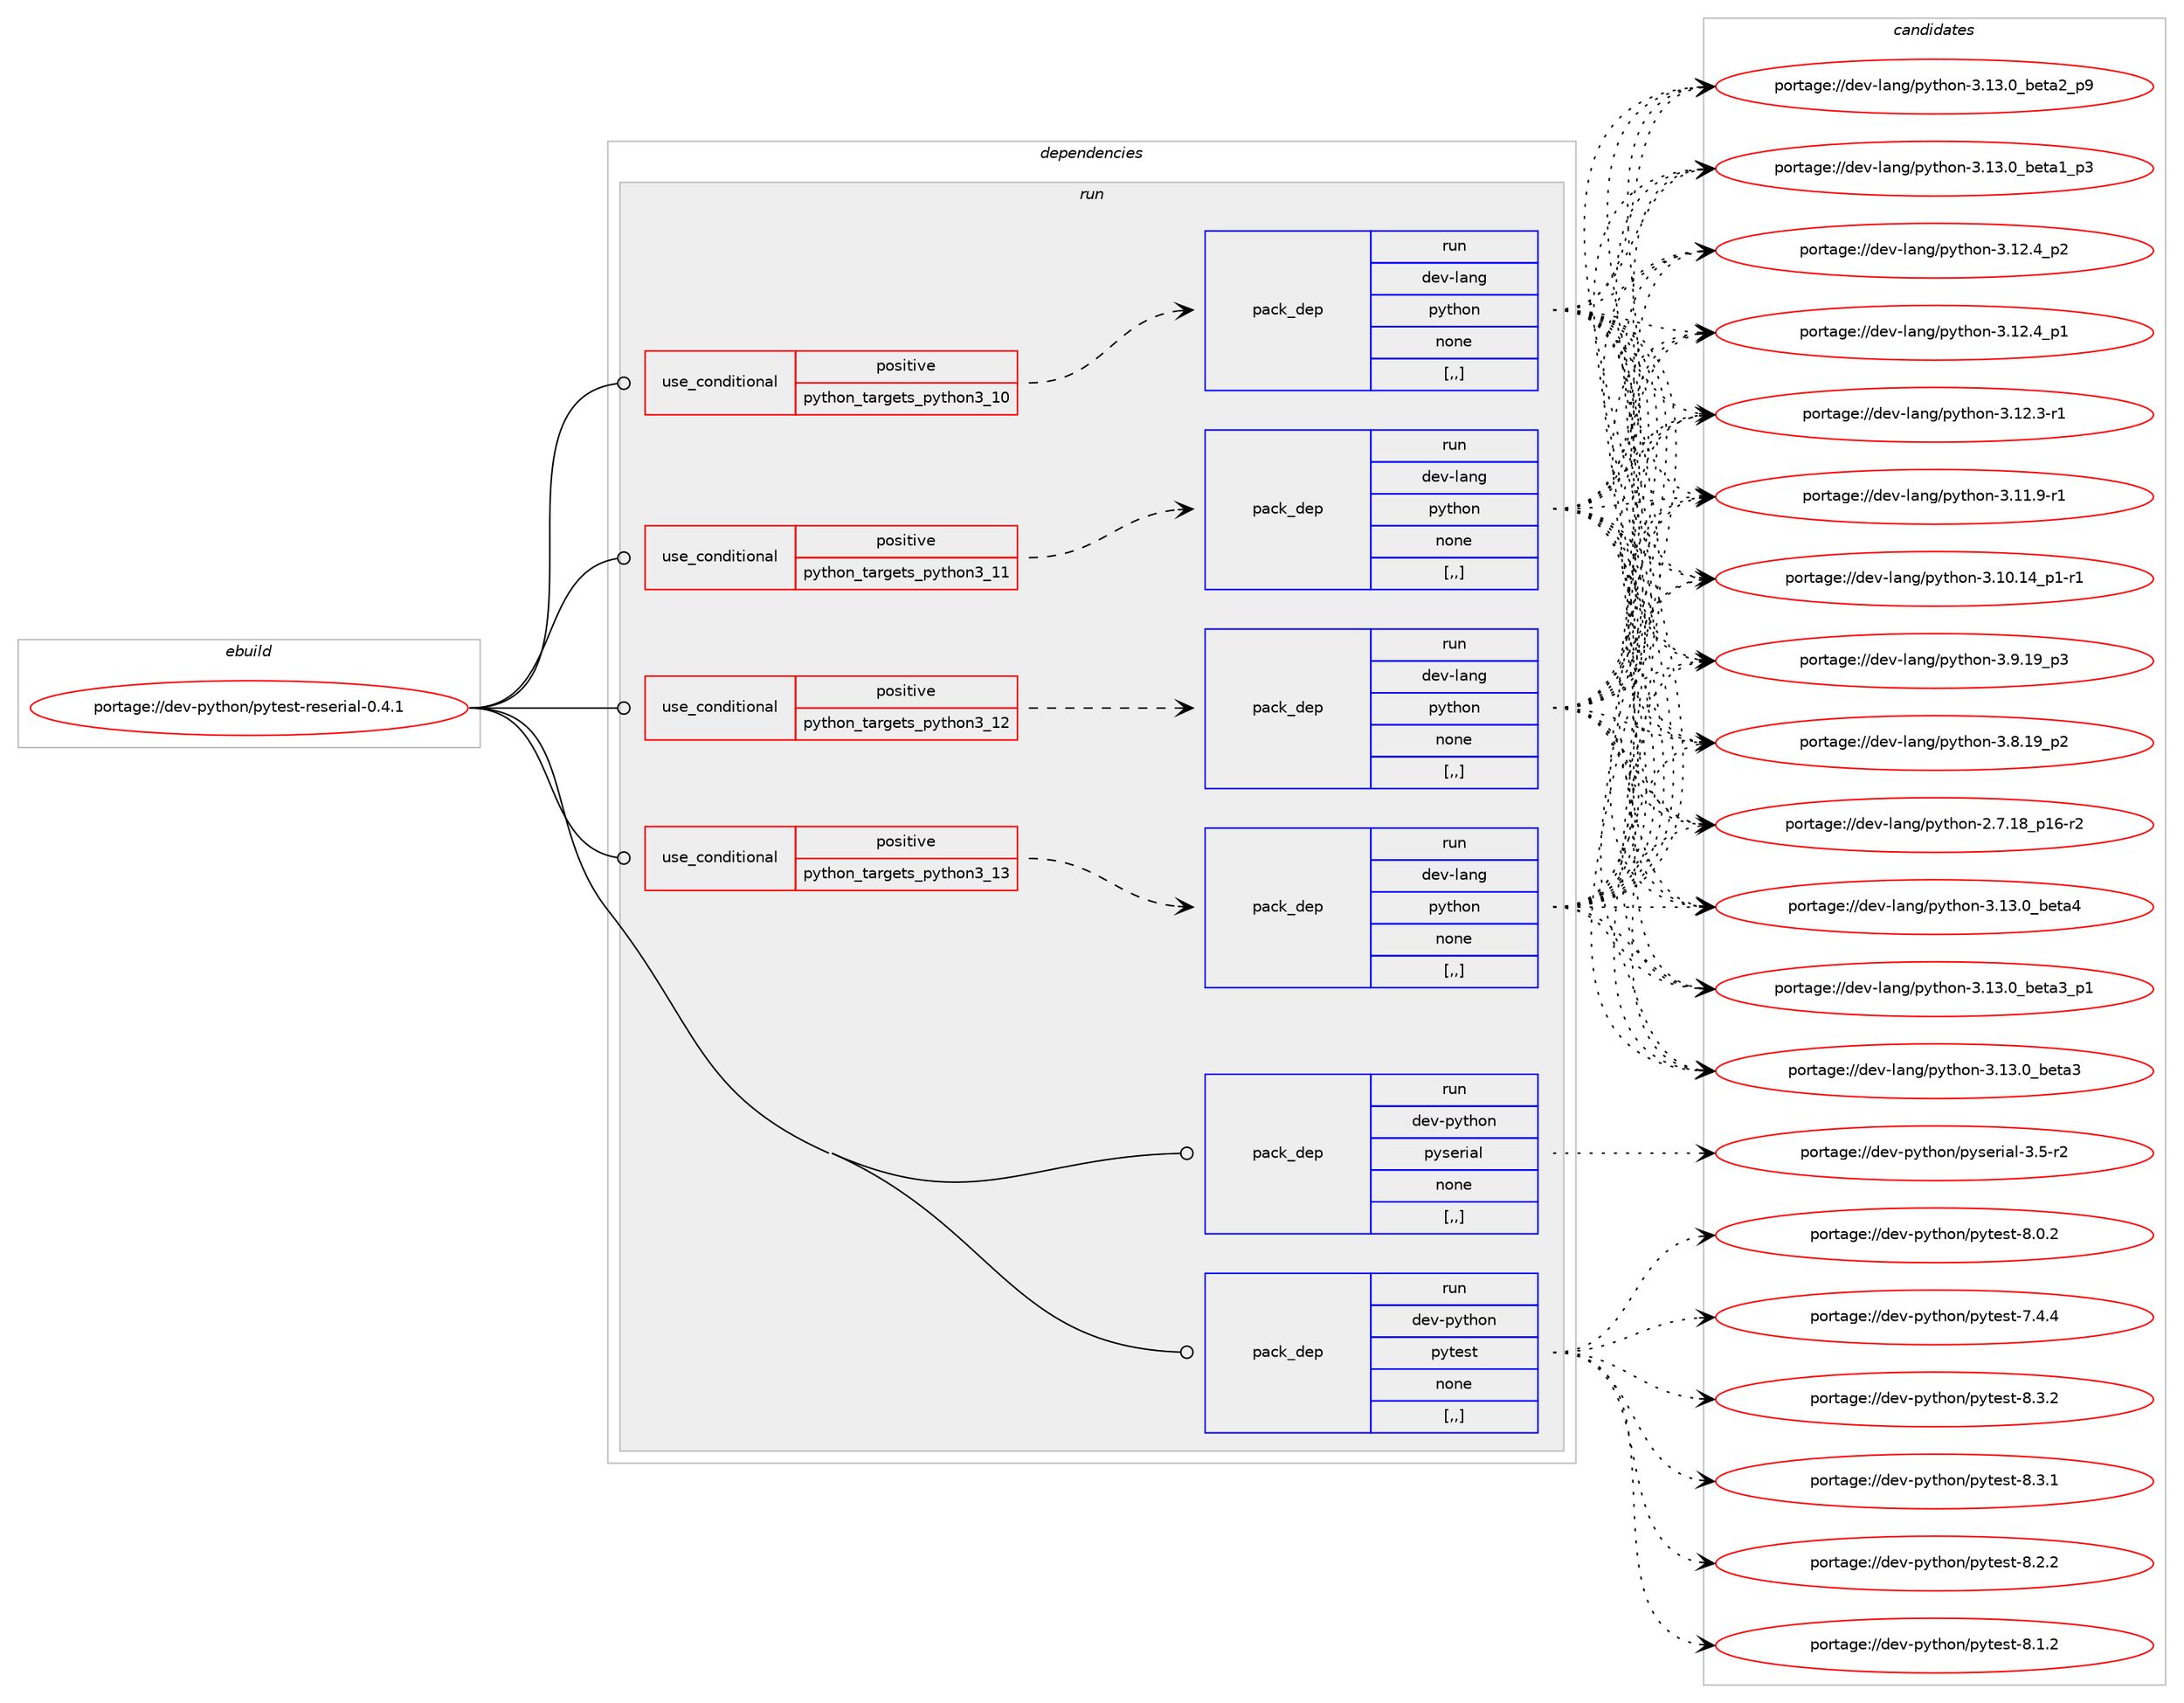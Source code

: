 digraph prolog {

# *************
# Graph options
# *************

newrank=true;
concentrate=true;
compound=true;
graph [rankdir=LR,fontname=Helvetica,fontsize=10,ranksep=1.5];#, ranksep=2.5, nodesep=0.2];
edge  [arrowhead=vee];
node  [fontname=Helvetica,fontsize=10];

# **********
# The ebuild
# **********

subgraph cluster_leftcol {
color=gray;
label=<<i>ebuild</i>>;
id [label="portage://dev-python/pytest-reserial-0.4.1", color=red, width=4, href="../dev-python/pytest-reserial-0.4.1.svg"];
}

# ****************
# The dependencies
# ****************

subgraph cluster_midcol {
color=gray;
label=<<i>dependencies</i>>;
subgraph cluster_compile {
fillcolor="#eeeeee";
style=filled;
label=<<i>compile</i>>;
}
subgraph cluster_compileandrun {
fillcolor="#eeeeee";
style=filled;
label=<<i>compile and run</i>>;
}
subgraph cluster_run {
fillcolor="#eeeeee";
style=filled;
label=<<i>run</i>>;
subgraph cond38102 {
dependency159622 [label=<<TABLE BORDER="0" CELLBORDER="1" CELLSPACING="0" CELLPADDING="4"><TR><TD ROWSPAN="3" CELLPADDING="10">use_conditional</TD></TR><TR><TD>positive</TD></TR><TR><TD>python_targets_python3_10</TD></TR></TABLE>>, shape=none, color=red];
subgraph pack120251 {
dependency159623 [label=<<TABLE BORDER="0" CELLBORDER="1" CELLSPACING="0" CELLPADDING="4" WIDTH="220"><TR><TD ROWSPAN="6" CELLPADDING="30">pack_dep</TD></TR><TR><TD WIDTH="110">run</TD></TR><TR><TD>dev-lang</TD></TR><TR><TD>python</TD></TR><TR><TD>none</TD></TR><TR><TD>[,,]</TD></TR></TABLE>>, shape=none, color=blue];
}
dependency159622:e -> dependency159623:w [weight=20,style="dashed",arrowhead="vee"];
}
id:e -> dependency159622:w [weight=20,style="solid",arrowhead="odot"];
subgraph cond38103 {
dependency159624 [label=<<TABLE BORDER="0" CELLBORDER="1" CELLSPACING="0" CELLPADDING="4"><TR><TD ROWSPAN="3" CELLPADDING="10">use_conditional</TD></TR><TR><TD>positive</TD></TR><TR><TD>python_targets_python3_11</TD></TR></TABLE>>, shape=none, color=red];
subgraph pack120252 {
dependency159625 [label=<<TABLE BORDER="0" CELLBORDER="1" CELLSPACING="0" CELLPADDING="4" WIDTH="220"><TR><TD ROWSPAN="6" CELLPADDING="30">pack_dep</TD></TR><TR><TD WIDTH="110">run</TD></TR><TR><TD>dev-lang</TD></TR><TR><TD>python</TD></TR><TR><TD>none</TD></TR><TR><TD>[,,]</TD></TR></TABLE>>, shape=none, color=blue];
}
dependency159624:e -> dependency159625:w [weight=20,style="dashed",arrowhead="vee"];
}
id:e -> dependency159624:w [weight=20,style="solid",arrowhead="odot"];
subgraph cond38104 {
dependency159626 [label=<<TABLE BORDER="0" CELLBORDER="1" CELLSPACING="0" CELLPADDING="4"><TR><TD ROWSPAN="3" CELLPADDING="10">use_conditional</TD></TR><TR><TD>positive</TD></TR><TR><TD>python_targets_python3_12</TD></TR></TABLE>>, shape=none, color=red];
subgraph pack120253 {
dependency159627 [label=<<TABLE BORDER="0" CELLBORDER="1" CELLSPACING="0" CELLPADDING="4" WIDTH="220"><TR><TD ROWSPAN="6" CELLPADDING="30">pack_dep</TD></TR><TR><TD WIDTH="110">run</TD></TR><TR><TD>dev-lang</TD></TR><TR><TD>python</TD></TR><TR><TD>none</TD></TR><TR><TD>[,,]</TD></TR></TABLE>>, shape=none, color=blue];
}
dependency159626:e -> dependency159627:w [weight=20,style="dashed",arrowhead="vee"];
}
id:e -> dependency159626:w [weight=20,style="solid",arrowhead="odot"];
subgraph cond38105 {
dependency159628 [label=<<TABLE BORDER="0" CELLBORDER="1" CELLSPACING="0" CELLPADDING="4"><TR><TD ROWSPAN="3" CELLPADDING="10">use_conditional</TD></TR><TR><TD>positive</TD></TR><TR><TD>python_targets_python3_13</TD></TR></TABLE>>, shape=none, color=red];
subgraph pack120254 {
dependency159629 [label=<<TABLE BORDER="0" CELLBORDER="1" CELLSPACING="0" CELLPADDING="4" WIDTH="220"><TR><TD ROWSPAN="6" CELLPADDING="30">pack_dep</TD></TR><TR><TD WIDTH="110">run</TD></TR><TR><TD>dev-lang</TD></TR><TR><TD>python</TD></TR><TR><TD>none</TD></TR><TR><TD>[,,]</TD></TR></TABLE>>, shape=none, color=blue];
}
dependency159628:e -> dependency159629:w [weight=20,style="dashed",arrowhead="vee"];
}
id:e -> dependency159628:w [weight=20,style="solid",arrowhead="odot"];
subgraph pack120255 {
dependency159630 [label=<<TABLE BORDER="0" CELLBORDER="1" CELLSPACING="0" CELLPADDING="4" WIDTH="220"><TR><TD ROWSPAN="6" CELLPADDING="30">pack_dep</TD></TR><TR><TD WIDTH="110">run</TD></TR><TR><TD>dev-python</TD></TR><TR><TD>pyserial</TD></TR><TR><TD>none</TD></TR><TR><TD>[,,]</TD></TR></TABLE>>, shape=none, color=blue];
}
id:e -> dependency159630:w [weight=20,style="solid",arrowhead="odot"];
subgraph pack120256 {
dependency159631 [label=<<TABLE BORDER="0" CELLBORDER="1" CELLSPACING="0" CELLPADDING="4" WIDTH="220"><TR><TD ROWSPAN="6" CELLPADDING="30">pack_dep</TD></TR><TR><TD WIDTH="110">run</TD></TR><TR><TD>dev-python</TD></TR><TR><TD>pytest</TD></TR><TR><TD>none</TD></TR><TR><TD>[,,]</TD></TR></TABLE>>, shape=none, color=blue];
}
id:e -> dependency159631:w [weight=20,style="solid",arrowhead="odot"];
}
}

# **************
# The candidates
# **************

subgraph cluster_choices {
rank=same;
color=gray;
label=<<i>candidates</i>>;

subgraph choice120251 {
color=black;
nodesep=1;
choice1001011184510897110103471121211161041111104551464951464895981011169752 [label="portage://dev-lang/python-3.13.0_beta4", color=red, width=4,href="../dev-lang/python-3.13.0_beta4.svg"];
choice10010111845108971101034711212111610411111045514649514648959810111697519511249 [label="portage://dev-lang/python-3.13.0_beta3_p1", color=red, width=4,href="../dev-lang/python-3.13.0_beta3_p1.svg"];
choice1001011184510897110103471121211161041111104551464951464895981011169751 [label="portage://dev-lang/python-3.13.0_beta3", color=red, width=4,href="../dev-lang/python-3.13.0_beta3.svg"];
choice10010111845108971101034711212111610411111045514649514648959810111697509511257 [label="portage://dev-lang/python-3.13.0_beta2_p9", color=red, width=4,href="../dev-lang/python-3.13.0_beta2_p9.svg"];
choice10010111845108971101034711212111610411111045514649514648959810111697499511251 [label="portage://dev-lang/python-3.13.0_beta1_p3", color=red, width=4,href="../dev-lang/python-3.13.0_beta1_p3.svg"];
choice100101118451089711010347112121116104111110455146495046529511250 [label="portage://dev-lang/python-3.12.4_p2", color=red, width=4,href="../dev-lang/python-3.12.4_p2.svg"];
choice100101118451089711010347112121116104111110455146495046529511249 [label="portage://dev-lang/python-3.12.4_p1", color=red, width=4,href="../dev-lang/python-3.12.4_p1.svg"];
choice100101118451089711010347112121116104111110455146495046514511449 [label="portage://dev-lang/python-3.12.3-r1", color=red, width=4,href="../dev-lang/python-3.12.3-r1.svg"];
choice100101118451089711010347112121116104111110455146494946574511449 [label="portage://dev-lang/python-3.11.9-r1", color=red, width=4,href="../dev-lang/python-3.11.9-r1.svg"];
choice100101118451089711010347112121116104111110455146494846495295112494511449 [label="portage://dev-lang/python-3.10.14_p1-r1", color=red, width=4,href="../dev-lang/python-3.10.14_p1-r1.svg"];
choice100101118451089711010347112121116104111110455146574649579511251 [label="portage://dev-lang/python-3.9.19_p3", color=red, width=4,href="../dev-lang/python-3.9.19_p3.svg"];
choice100101118451089711010347112121116104111110455146564649579511250 [label="portage://dev-lang/python-3.8.19_p2", color=red, width=4,href="../dev-lang/python-3.8.19_p2.svg"];
choice100101118451089711010347112121116104111110455046554649569511249544511450 [label="portage://dev-lang/python-2.7.18_p16-r2", color=red, width=4,href="../dev-lang/python-2.7.18_p16-r2.svg"];
dependency159623:e -> choice1001011184510897110103471121211161041111104551464951464895981011169752:w [style=dotted,weight="100"];
dependency159623:e -> choice10010111845108971101034711212111610411111045514649514648959810111697519511249:w [style=dotted,weight="100"];
dependency159623:e -> choice1001011184510897110103471121211161041111104551464951464895981011169751:w [style=dotted,weight="100"];
dependency159623:e -> choice10010111845108971101034711212111610411111045514649514648959810111697509511257:w [style=dotted,weight="100"];
dependency159623:e -> choice10010111845108971101034711212111610411111045514649514648959810111697499511251:w [style=dotted,weight="100"];
dependency159623:e -> choice100101118451089711010347112121116104111110455146495046529511250:w [style=dotted,weight="100"];
dependency159623:e -> choice100101118451089711010347112121116104111110455146495046529511249:w [style=dotted,weight="100"];
dependency159623:e -> choice100101118451089711010347112121116104111110455146495046514511449:w [style=dotted,weight="100"];
dependency159623:e -> choice100101118451089711010347112121116104111110455146494946574511449:w [style=dotted,weight="100"];
dependency159623:e -> choice100101118451089711010347112121116104111110455146494846495295112494511449:w [style=dotted,weight="100"];
dependency159623:e -> choice100101118451089711010347112121116104111110455146574649579511251:w [style=dotted,weight="100"];
dependency159623:e -> choice100101118451089711010347112121116104111110455146564649579511250:w [style=dotted,weight="100"];
dependency159623:e -> choice100101118451089711010347112121116104111110455046554649569511249544511450:w [style=dotted,weight="100"];
}
subgraph choice120252 {
color=black;
nodesep=1;
choice1001011184510897110103471121211161041111104551464951464895981011169752 [label="portage://dev-lang/python-3.13.0_beta4", color=red, width=4,href="../dev-lang/python-3.13.0_beta4.svg"];
choice10010111845108971101034711212111610411111045514649514648959810111697519511249 [label="portage://dev-lang/python-3.13.0_beta3_p1", color=red, width=4,href="../dev-lang/python-3.13.0_beta3_p1.svg"];
choice1001011184510897110103471121211161041111104551464951464895981011169751 [label="portage://dev-lang/python-3.13.0_beta3", color=red, width=4,href="../dev-lang/python-3.13.0_beta3.svg"];
choice10010111845108971101034711212111610411111045514649514648959810111697509511257 [label="portage://dev-lang/python-3.13.0_beta2_p9", color=red, width=4,href="../dev-lang/python-3.13.0_beta2_p9.svg"];
choice10010111845108971101034711212111610411111045514649514648959810111697499511251 [label="portage://dev-lang/python-3.13.0_beta1_p3", color=red, width=4,href="../dev-lang/python-3.13.0_beta1_p3.svg"];
choice100101118451089711010347112121116104111110455146495046529511250 [label="portage://dev-lang/python-3.12.4_p2", color=red, width=4,href="../dev-lang/python-3.12.4_p2.svg"];
choice100101118451089711010347112121116104111110455146495046529511249 [label="portage://dev-lang/python-3.12.4_p1", color=red, width=4,href="../dev-lang/python-3.12.4_p1.svg"];
choice100101118451089711010347112121116104111110455146495046514511449 [label="portage://dev-lang/python-3.12.3-r1", color=red, width=4,href="../dev-lang/python-3.12.3-r1.svg"];
choice100101118451089711010347112121116104111110455146494946574511449 [label="portage://dev-lang/python-3.11.9-r1", color=red, width=4,href="../dev-lang/python-3.11.9-r1.svg"];
choice100101118451089711010347112121116104111110455146494846495295112494511449 [label="portage://dev-lang/python-3.10.14_p1-r1", color=red, width=4,href="../dev-lang/python-3.10.14_p1-r1.svg"];
choice100101118451089711010347112121116104111110455146574649579511251 [label="portage://dev-lang/python-3.9.19_p3", color=red, width=4,href="../dev-lang/python-3.9.19_p3.svg"];
choice100101118451089711010347112121116104111110455146564649579511250 [label="portage://dev-lang/python-3.8.19_p2", color=red, width=4,href="../dev-lang/python-3.8.19_p2.svg"];
choice100101118451089711010347112121116104111110455046554649569511249544511450 [label="portage://dev-lang/python-2.7.18_p16-r2", color=red, width=4,href="../dev-lang/python-2.7.18_p16-r2.svg"];
dependency159625:e -> choice1001011184510897110103471121211161041111104551464951464895981011169752:w [style=dotted,weight="100"];
dependency159625:e -> choice10010111845108971101034711212111610411111045514649514648959810111697519511249:w [style=dotted,weight="100"];
dependency159625:e -> choice1001011184510897110103471121211161041111104551464951464895981011169751:w [style=dotted,weight="100"];
dependency159625:e -> choice10010111845108971101034711212111610411111045514649514648959810111697509511257:w [style=dotted,weight="100"];
dependency159625:e -> choice10010111845108971101034711212111610411111045514649514648959810111697499511251:w [style=dotted,weight="100"];
dependency159625:e -> choice100101118451089711010347112121116104111110455146495046529511250:w [style=dotted,weight="100"];
dependency159625:e -> choice100101118451089711010347112121116104111110455146495046529511249:w [style=dotted,weight="100"];
dependency159625:e -> choice100101118451089711010347112121116104111110455146495046514511449:w [style=dotted,weight="100"];
dependency159625:e -> choice100101118451089711010347112121116104111110455146494946574511449:w [style=dotted,weight="100"];
dependency159625:e -> choice100101118451089711010347112121116104111110455146494846495295112494511449:w [style=dotted,weight="100"];
dependency159625:e -> choice100101118451089711010347112121116104111110455146574649579511251:w [style=dotted,weight="100"];
dependency159625:e -> choice100101118451089711010347112121116104111110455146564649579511250:w [style=dotted,weight="100"];
dependency159625:e -> choice100101118451089711010347112121116104111110455046554649569511249544511450:w [style=dotted,weight="100"];
}
subgraph choice120253 {
color=black;
nodesep=1;
choice1001011184510897110103471121211161041111104551464951464895981011169752 [label="portage://dev-lang/python-3.13.0_beta4", color=red, width=4,href="../dev-lang/python-3.13.0_beta4.svg"];
choice10010111845108971101034711212111610411111045514649514648959810111697519511249 [label="portage://dev-lang/python-3.13.0_beta3_p1", color=red, width=4,href="../dev-lang/python-3.13.0_beta3_p1.svg"];
choice1001011184510897110103471121211161041111104551464951464895981011169751 [label="portage://dev-lang/python-3.13.0_beta3", color=red, width=4,href="../dev-lang/python-3.13.0_beta3.svg"];
choice10010111845108971101034711212111610411111045514649514648959810111697509511257 [label="portage://dev-lang/python-3.13.0_beta2_p9", color=red, width=4,href="../dev-lang/python-3.13.0_beta2_p9.svg"];
choice10010111845108971101034711212111610411111045514649514648959810111697499511251 [label="portage://dev-lang/python-3.13.0_beta1_p3", color=red, width=4,href="../dev-lang/python-3.13.0_beta1_p3.svg"];
choice100101118451089711010347112121116104111110455146495046529511250 [label="portage://dev-lang/python-3.12.4_p2", color=red, width=4,href="../dev-lang/python-3.12.4_p2.svg"];
choice100101118451089711010347112121116104111110455146495046529511249 [label="portage://dev-lang/python-3.12.4_p1", color=red, width=4,href="../dev-lang/python-3.12.4_p1.svg"];
choice100101118451089711010347112121116104111110455146495046514511449 [label="portage://dev-lang/python-3.12.3-r1", color=red, width=4,href="../dev-lang/python-3.12.3-r1.svg"];
choice100101118451089711010347112121116104111110455146494946574511449 [label="portage://dev-lang/python-3.11.9-r1", color=red, width=4,href="../dev-lang/python-3.11.9-r1.svg"];
choice100101118451089711010347112121116104111110455146494846495295112494511449 [label="portage://dev-lang/python-3.10.14_p1-r1", color=red, width=4,href="../dev-lang/python-3.10.14_p1-r1.svg"];
choice100101118451089711010347112121116104111110455146574649579511251 [label="portage://dev-lang/python-3.9.19_p3", color=red, width=4,href="../dev-lang/python-3.9.19_p3.svg"];
choice100101118451089711010347112121116104111110455146564649579511250 [label="portage://dev-lang/python-3.8.19_p2", color=red, width=4,href="../dev-lang/python-3.8.19_p2.svg"];
choice100101118451089711010347112121116104111110455046554649569511249544511450 [label="portage://dev-lang/python-2.7.18_p16-r2", color=red, width=4,href="../dev-lang/python-2.7.18_p16-r2.svg"];
dependency159627:e -> choice1001011184510897110103471121211161041111104551464951464895981011169752:w [style=dotted,weight="100"];
dependency159627:e -> choice10010111845108971101034711212111610411111045514649514648959810111697519511249:w [style=dotted,weight="100"];
dependency159627:e -> choice1001011184510897110103471121211161041111104551464951464895981011169751:w [style=dotted,weight="100"];
dependency159627:e -> choice10010111845108971101034711212111610411111045514649514648959810111697509511257:w [style=dotted,weight="100"];
dependency159627:e -> choice10010111845108971101034711212111610411111045514649514648959810111697499511251:w [style=dotted,weight="100"];
dependency159627:e -> choice100101118451089711010347112121116104111110455146495046529511250:w [style=dotted,weight="100"];
dependency159627:e -> choice100101118451089711010347112121116104111110455146495046529511249:w [style=dotted,weight="100"];
dependency159627:e -> choice100101118451089711010347112121116104111110455146495046514511449:w [style=dotted,weight="100"];
dependency159627:e -> choice100101118451089711010347112121116104111110455146494946574511449:w [style=dotted,weight="100"];
dependency159627:e -> choice100101118451089711010347112121116104111110455146494846495295112494511449:w [style=dotted,weight="100"];
dependency159627:e -> choice100101118451089711010347112121116104111110455146574649579511251:w [style=dotted,weight="100"];
dependency159627:e -> choice100101118451089711010347112121116104111110455146564649579511250:w [style=dotted,weight="100"];
dependency159627:e -> choice100101118451089711010347112121116104111110455046554649569511249544511450:w [style=dotted,weight="100"];
}
subgraph choice120254 {
color=black;
nodesep=1;
choice1001011184510897110103471121211161041111104551464951464895981011169752 [label="portage://dev-lang/python-3.13.0_beta4", color=red, width=4,href="../dev-lang/python-3.13.0_beta4.svg"];
choice10010111845108971101034711212111610411111045514649514648959810111697519511249 [label="portage://dev-lang/python-3.13.0_beta3_p1", color=red, width=4,href="../dev-lang/python-3.13.0_beta3_p1.svg"];
choice1001011184510897110103471121211161041111104551464951464895981011169751 [label="portage://dev-lang/python-3.13.0_beta3", color=red, width=4,href="../dev-lang/python-3.13.0_beta3.svg"];
choice10010111845108971101034711212111610411111045514649514648959810111697509511257 [label="portage://dev-lang/python-3.13.0_beta2_p9", color=red, width=4,href="../dev-lang/python-3.13.0_beta2_p9.svg"];
choice10010111845108971101034711212111610411111045514649514648959810111697499511251 [label="portage://dev-lang/python-3.13.0_beta1_p3", color=red, width=4,href="../dev-lang/python-3.13.0_beta1_p3.svg"];
choice100101118451089711010347112121116104111110455146495046529511250 [label="portage://dev-lang/python-3.12.4_p2", color=red, width=4,href="../dev-lang/python-3.12.4_p2.svg"];
choice100101118451089711010347112121116104111110455146495046529511249 [label="portage://dev-lang/python-3.12.4_p1", color=red, width=4,href="../dev-lang/python-3.12.4_p1.svg"];
choice100101118451089711010347112121116104111110455146495046514511449 [label="portage://dev-lang/python-3.12.3-r1", color=red, width=4,href="../dev-lang/python-3.12.3-r1.svg"];
choice100101118451089711010347112121116104111110455146494946574511449 [label="portage://dev-lang/python-3.11.9-r1", color=red, width=4,href="../dev-lang/python-3.11.9-r1.svg"];
choice100101118451089711010347112121116104111110455146494846495295112494511449 [label="portage://dev-lang/python-3.10.14_p1-r1", color=red, width=4,href="../dev-lang/python-3.10.14_p1-r1.svg"];
choice100101118451089711010347112121116104111110455146574649579511251 [label="portage://dev-lang/python-3.9.19_p3", color=red, width=4,href="../dev-lang/python-3.9.19_p3.svg"];
choice100101118451089711010347112121116104111110455146564649579511250 [label="portage://dev-lang/python-3.8.19_p2", color=red, width=4,href="../dev-lang/python-3.8.19_p2.svg"];
choice100101118451089711010347112121116104111110455046554649569511249544511450 [label="portage://dev-lang/python-2.7.18_p16-r2", color=red, width=4,href="../dev-lang/python-2.7.18_p16-r2.svg"];
dependency159629:e -> choice1001011184510897110103471121211161041111104551464951464895981011169752:w [style=dotted,weight="100"];
dependency159629:e -> choice10010111845108971101034711212111610411111045514649514648959810111697519511249:w [style=dotted,weight="100"];
dependency159629:e -> choice1001011184510897110103471121211161041111104551464951464895981011169751:w [style=dotted,weight="100"];
dependency159629:e -> choice10010111845108971101034711212111610411111045514649514648959810111697509511257:w [style=dotted,weight="100"];
dependency159629:e -> choice10010111845108971101034711212111610411111045514649514648959810111697499511251:w [style=dotted,weight="100"];
dependency159629:e -> choice100101118451089711010347112121116104111110455146495046529511250:w [style=dotted,weight="100"];
dependency159629:e -> choice100101118451089711010347112121116104111110455146495046529511249:w [style=dotted,weight="100"];
dependency159629:e -> choice100101118451089711010347112121116104111110455146495046514511449:w [style=dotted,weight="100"];
dependency159629:e -> choice100101118451089711010347112121116104111110455146494946574511449:w [style=dotted,weight="100"];
dependency159629:e -> choice100101118451089711010347112121116104111110455146494846495295112494511449:w [style=dotted,weight="100"];
dependency159629:e -> choice100101118451089711010347112121116104111110455146574649579511251:w [style=dotted,weight="100"];
dependency159629:e -> choice100101118451089711010347112121116104111110455146564649579511250:w [style=dotted,weight="100"];
dependency159629:e -> choice100101118451089711010347112121116104111110455046554649569511249544511450:w [style=dotted,weight="100"];
}
subgraph choice120255 {
color=black;
nodesep=1;
choice100101118451121211161041111104711212111510111410597108455146534511450 [label="portage://dev-python/pyserial-3.5-r2", color=red, width=4,href="../dev-python/pyserial-3.5-r2.svg"];
dependency159630:e -> choice100101118451121211161041111104711212111510111410597108455146534511450:w [style=dotted,weight="100"];
}
subgraph choice120256 {
color=black;
nodesep=1;
choice1001011184511212111610411111047112121116101115116455646514650 [label="portage://dev-python/pytest-8.3.2", color=red, width=4,href="../dev-python/pytest-8.3.2.svg"];
choice1001011184511212111610411111047112121116101115116455646514649 [label="portage://dev-python/pytest-8.3.1", color=red, width=4,href="../dev-python/pytest-8.3.1.svg"];
choice1001011184511212111610411111047112121116101115116455646504650 [label="portage://dev-python/pytest-8.2.2", color=red, width=4,href="../dev-python/pytest-8.2.2.svg"];
choice1001011184511212111610411111047112121116101115116455646494650 [label="portage://dev-python/pytest-8.1.2", color=red, width=4,href="../dev-python/pytest-8.1.2.svg"];
choice1001011184511212111610411111047112121116101115116455646484650 [label="portage://dev-python/pytest-8.0.2", color=red, width=4,href="../dev-python/pytest-8.0.2.svg"];
choice1001011184511212111610411111047112121116101115116455546524652 [label="portage://dev-python/pytest-7.4.4", color=red, width=4,href="../dev-python/pytest-7.4.4.svg"];
dependency159631:e -> choice1001011184511212111610411111047112121116101115116455646514650:w [style=dotted,weight="100"];
dependency159631:e -> choice1001011184511212111610411111047112121116101115116455646514649:w [style=dotted,weight="100"];
dependency159631:e -> choice1001011184511212111610411111047112121116101115116455646504650:w [style=dotted,weight="100"];
dependency159631:e -> choice1001011184511212111610411111047112121116101115116455646494650:w [style=dotted,weight="100"];
dependency159631:e -> choice1001011184511212111610411111047112121116101115116455646484650:w [style=dotted,weight="100"];
dependency159631:e -> choice1001011184511212111610411111047112121116101115116455546524652:w [style=dotted,weight="100"];
}
}

}
